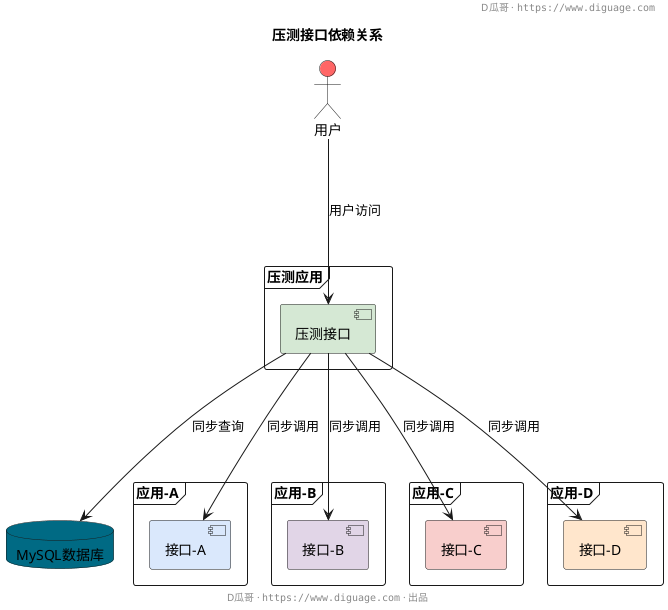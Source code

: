 @startuml
header D瓜哥 · ""https://www.diguage.com""

title **压测接口依赖关系**

actor 用户 #FF6666


frame 压测应用 {
    component "压测接口" #D5E8D4
}


frame 应用-A {
    component "接口-A" #DAE8FC
}

frame 应用-B {
    component "接口-B" #E1D5E7
}

frame 应用-C {
    component "接口-C" #F8CECC
}

frame 应用-D {
    component "接口-D" #FFE6CC
}

database "MySQL数据库" #006A84

用户 ---> "压测接口" : 用户访问
"压测接口" ---> "接口-A" : 同步调用
"压测接口" ---> "接口-B" : 同步调用
"压测接口" ---> "接口-C" : 同步调用
"压测接口" ---> "接口-D" : 同步调用
"压测接口" ---> "MySQL数据库" : 同步查询

footer D瓜哥 · ""https://www.diguage.com"" · 出品
@enduml